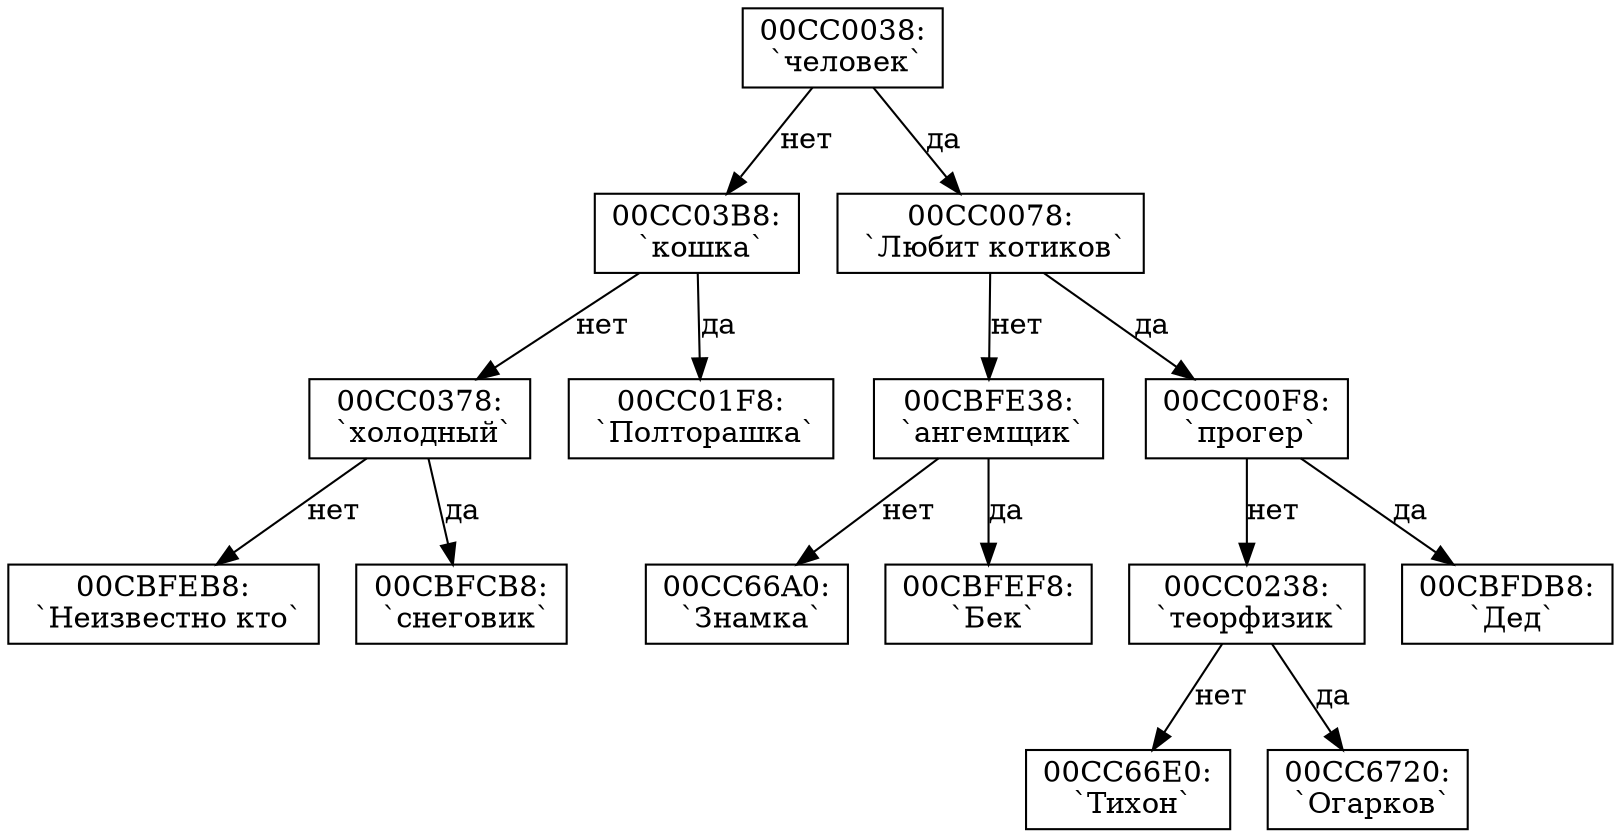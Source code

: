 digraph G{
rankdir = HR;
 node[shape=box];
"00CC0038:\n `человек`";
"00CC0038:\n `человек`" -> "00CC03B8:\n `кошка`" [label = "нет"]
;"00CC03B8:\n `кошка`" -> "00CC0378:\n `холодный`" [label = "нет"]
;"00CC0378:\n `холодный`" -> "00CBFEB8:\n `Неизвестно кто`" [label = "нет"]
;"00CC0378:\n `холодный`" -> "00CBFCB8:\n `снеговик`" [label = "да"]
;"00CC03B8:\n `кошка`" -> "00CC01F8:\n `Полторашка`" [label = "да"]
;"00CC0038:\n `человек`" -> "00CC0078:\n `Любит котиков`" [label = "да"]
;"00CC0078:\n `Любит котиков`" -> "00CBFE38:\n `ангемщик`" [label = "нет"]
;"00CBFE38:\n `ангемщик`" -> "00CC66A0:\n `Знамка`" [label = "нет"]
;"00CBFE38:\n `ангемщик`" -> "00CBFEF8:\n `Бек`" [label = "да"]
;"00CC0078:\n `Любит котиков`" -> "00CC00F8:\n `прогер`" [label = "да"]
;"00CC00F8:\n `прогер`" -> "00CC0238:\n `теорфизик`" [label = "нет"]
;"00CC0238:\n `теорфизик`" -> "00CC66E0:\n `Тихон`" [label = "нет"]
;"00CC0238:\n `теорфизик`" -> "00CC6720:\n `Огарков`" [label = "да"]
;"00CC00F8:\n `прогер`" -> "00CBFDB8:\n `Дед`" [label = "да"]
;}